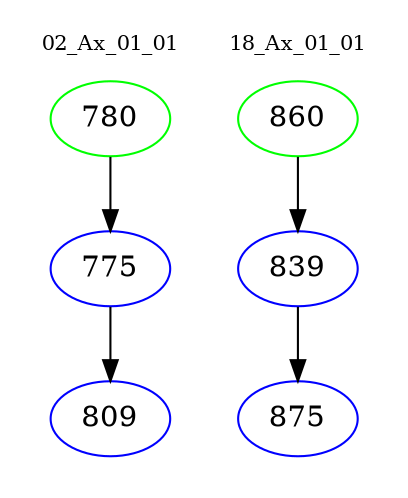 digraph{
subgraph cluster_0 {
color = white
label = "02_Ax_01_01";
fontsize=10;
T0_780 [label="780", color="green"]
T0_780 -> T0_775 [color="black"]
T0_775 [label="775", color="blue"]
T0_775 -> T0_809 [color="black"]
T0_809 [label="809", color="blue"]
}
subgraph cluster_1 {
color = white
label = "18_Ax_01_01";
fontsize=10;
T1_860 [label="860", color="green"]
T1_860 -> T1_839 [color="black"]
T1_839 [label="839", color="blue"]
T1_839 -> T1_875 [color="black"]
T1_875 [label="875", color="blue"]
}
}
